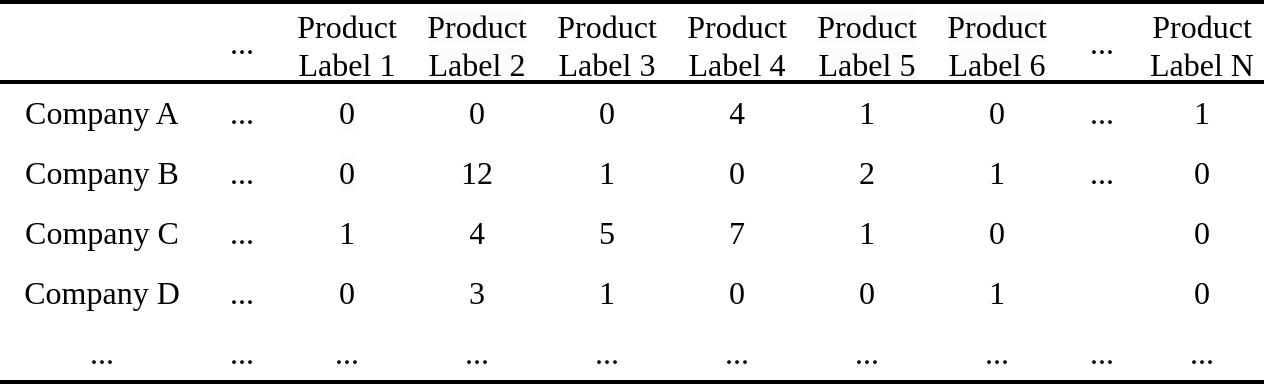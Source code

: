 <mxfile version="26.1.1">
  <diagram name="Page-1" id="D90KpyahNRj6Ks0JmKAd">
    <mxGraphModel dx="1024" dy="568" grid="1" gridSize="10" guides="1" tooltips="1" connect="1" arrows="1" fold="1" page="1" pageScale="1" pageWidth="827" pageHeight="1169" math="0" shadow="0">
      <root>
        <mxCell id="0" />
        <mxCell id="1" parent="0" />
        <mxCell id="BHEHNerM98xJAAAJmL-u-1" value="" style="shape=table;startSize=0;container=1;collapsible=0;childLayout=tableLayout;fontSize=16;rowLines=0;columnLines=0;swimlaneHead=1;fontFamily=Lucida Console;left=0;right=0;strokeWidth=2;" vertex="1" parent="1">
          <mxGeometry x="40" y="40" width="630.0" height="190" as="geometry" />
        </mxCell>
        <mxCell id="BHEHNerM98xJAAAJmL-u-2" value="" style="shape=tableRow;horizontal=0;startSize=0;swimlaneHead=0;swimlaneBody=0;strokeColor=inherit;top=0;left=0;bottom=0;right=0;collapsible=0;dropTarget=0;fillColor=none;points=[[0,0.5],[1,0.5]];portConstraint=eastwest;fontSize=16;fontFamily=Lucida Console;strokeWidth=2;" vertex="1" parent="BHEHNerM98xJAAAJmL-u-1">
          <mxGeometry width="630.0" height="40" as="geometry" />
        </mxCell>
        <mxCell id="BHEHNerM98xJAAAJmL-u-3" value="" style="shape=partialRectangle;html=1;whiteSpace=wrap;connectable=0;strokeColor=inherit;overflow=hidden;fillColor=none;top=0;left=0;bottom=1;right=0;pointerEvents=1;fontSize=16;fontFamily=Lucida Console;strokeWidth=2;" vertex="1" parent="BHEHNerM98xJAAAJmL-u-2">
          <mxGeometry width="100" height="40" as="geometry">
            <mxRectangle width="100" height="40" as="alternateBounds" />
          </mxGeometry>
        </mxCell>
        <mxCell id="BHEHNerM98xJAAAJmL-u-6" value="..." style="shape=partialRectangle;html=1;whiteSpace=wrap;connectable=0;strokeColor=inherit;overflow=hidden;fillColor=none;top=0;left=0;bottom=1;right=0;pointerEvents=1;fontSize=16;fontFamily=Lucida Console;strokeWidth=2;" vertex="1" parent="BHEHNerM98xJAAAJmL-u-2">
          <mxGeometry x="100" width="40" height="40" as="geometry">
            <mxRectangle width="40" height="40" as="alternateBounds" />
          </mxGeometry>
        </mxCell>
        <mxCell id="BHEHNerM98xJAAAJmL-u-7" value="Product Label 1" style="shape=partialRectangle;html=1;whiteSpace=wrap;connectable=0;strokeColor=inherit;overflow=hidden;fillColor=none;top=0;left=0;bottom=1;right=0;pointerEvents=1;fontSize=16;fontFamily=Lucida Console;strokeWidth=2;" vertex="1" parent="BHEHNerM98xJAAAJmL-u-2">
          <mxGeometry x="140" width="65" height="40" as="geometry">
            <mxRectangle width="65" height="40" as="alternateBounds" />
          </mxGeometry>
        </mxCell>
        <mxCell id="BHEHNerM98xJAAAJmL-u-8" value="&lt;span style=&quot;color: rgb(0, 0, 0); font-family: &amp;quot;Lucida Console&amp;quot;; font-size: 16px; font-style: normal; font-variant-ligatures: normal; font-variant-caps: normal; font-weight: 400; letter-spacing: normal; orphans: 2; text-align: center; text-indent: 0px; text-transform: none; widows: 2; word-spacing: 0px; -webkit-text-stroke-width: 0px; white-space: normal; background-color: rgb(251, 251, 251); text-decoration-thickness: initial; text-decoration-style: initial; text-decoration-color: initial; float: none; display: inline !important;&quot;&gt;Product Label 2&lt;/span&gt;" style="shape=partialRectangle;html=1;whiteSpace=wrap;connectable=0;strokeColor=inherit;overflow=hidden;fillColor=none;top=0;left=0;bottom=1;right=0;pointerEvents=1;fontSize=16;fontFamily=Lucida Console;strokeWidth=2;" vertex="1" parent="BHEHNerM98xJAAAJmL-u-2">
          <mxGeometry x="205" width="65" height="40" as="geometry">
            <mxRectangle width="65" height="40" as="alternateBounds" />
          </mxGeometry>
        </mxCell>
        <mxCell id="BHEHNerM98xJAAAJmL-u-9" value="Product Label 3" style="shape=partialRectangle;html=1;whiteSpace=wrap;connectable=0;strokeColor=inherit;overflow=hidden;fillColor=none;top=0;left=0;bottom=1;right=0;pointerEvents=1;fontSize=16;fontFamily=Lucida Console;strokeWidth=2;" vertex="1" parent="BHEHNerM98xJAAAJmL-u-2">
          <mxGeometry x="270" width="65" height="40" as="geometry">
            <mxRectangle width="65" height="40" as="alternateBounds" />
          </mxGeometry>
        </mxCell>
        <mxCell id="BHEHNerM98xJAAAJmL-u-10" value="Product Label 4" style="shape=partialRectangle;html=1;whiteSpace=wrap;connectable=0;strokeColor=inherit;overflow=hidden;fillColor=none;top=0;left=0;bottom=1;right=0;pointerEvents=1;fontSize=16;fontFamily=Lucida Console;strokeWidth=2;" vertex="1" parent="BHEHNerM98xJAAAJmL-u-2">
          <mxGeometry x="335" width="65" height="40" as="geometry">
            <mxRectangle width="65" height="40" as="alternateBounds" />
          </mxGeometry>
        </mxCell>
        <mxCell id="BHEHNerM98xJAAAJmL-u-80" value="&lt;span style=&quot;color: rgb(0, 0, 0); font-family: &amp;quot;Lucida Console&amp;quot;; font-size: 16px; font-style: normal; font-variant-ligatures: normal; font-variant-caps: normal; font-weight: 400; letter-spacing: normal; orphans: 2; text-align: center; text-indent: 0px; text-transform: none; widows: 2; word-spacing: 0px; -webkit-text-stroke-width: 0px; white-space: normal; background-color: rgb(251, 251, 251); text-decoration-thickness: initial; text-decoration-style: initial; text-decoration-color: initial; float: none; display: inline !important;&quot;&gt;Product Label 5&lt;/span&gt;" style="shape=partialRectangle;html=1;whiteSpace=wrap;connectable=0;strokeColor=inherit;overflow=hidden;fillColor=none;top=0;left=0;bottom=1;right=0;pointerEvents=1;fontSize=16;fontFamily=Lucida Console;strokeWidth=2;" vertex="1" parent="BHEHNerM98xJAAAJmL-u-2">
          <mxGeometry x="400" width="65" height="40" as="geometry">
            <mxRectangle width="65" height="40" as="alternateBounds" />
          </mxGeometry>
        </mxCell>
        <mxCell id="BHEHNerM98xJAAAJmL-u-74" value="&lt;span style=&quot;color: rgb(0, 0, 0); font-family: &amp;quot;Lucida Console&amp;quot;; font-size: 16px; font-style: normal; font-variant-ligatures: normal; font-variant-caps: normal; font-weight: 400; letter-spacing: normal; orphans: 2; text-align: center; text-indent: 0px; text-transform: none; widows: 2; word-spacing: 0px; -webkit-text-stroke-width: 0px; white-space: normal; background-color: rgb(251, 251, 251); text-decoration-thickness: initial; text-decoration-style: initial; text-decoration-color: initial; float: none; display: inline !important;&quot;&gt;Product Label 6&lt;/span&gt;" style="shape=partialRectangle;html=1;whiteSpace=wrap;connectable=0;strokeColor=inherit;overflow=hidden;fillColor=none;top=0;left=0;bottom=1;right=0;pointerEvents=1;fontSize=16;fontFamily=Lucida Console;strokeWidth=2;" vertex="1" parent="BHEHNerM98xJAAAJmL-u-2">
          <mxGeometry x="465" width="65" height="40" as="geometry">
            <mxRectangle width="65" height="40" as="alternateBounds" />
          </mxGeometry>
        </mxCell>
        <mxCell id="BHEHNerM98xJAAAJmL-u-11" value="..." style="shape=partialRectangle;html=1;whiteSpace=wrap;connectable=0;strokeColor=inherit;overflow=hidden;fillColor=none;top=0;left=0;bottom=1;right=0;pointerEvents=1;fontSize=16;fontFamily=Lucida Console;strokeWidth=2;" vertex="1" parent="BHEHNerM98xJAAAJmL-u-2">
          <mxGeometry x="530" width="40" height="40" as="geometry">
            <mxRectangle width="40" height="40" as="alternateBounds" />
          </mxGeometry>
        </mxCell>
        <mxCell id="BHEHNerM98xJAAAJmL-u-12" value="Product Label N" style="shape=partialRectangle;html=1;whiteSpace=wrap;connectable=0;strokeColor=inherit;overflow=hidden;fillColor=none;top=0;left=0;bottom=1;right=0;pointerEvents=1;fontSize=16;fontFamily=Lucida Console;strokeWidth=2;" vertex="1" parent="BHEHNerM98xJAAAJmL-u-2">
          <mxGeometry x="570" width="60" height="40" as="geometry">
            <mxRectangle width="60" height="40" as="alternateBounds" />
          </mxGeometry>
        </mxCell>
        <mxCell id="BHEHNerM98xJAAAJmL-u-13" value="" style="shape=tableRow;horizontal=0;startSize=0;swimlaneHead=0;swimlaneBody=0;strokeColor=inherit;top=0;left=0;bottom=0;right=0;collapsible=0;dropTarget=0;fillColor=none;points=[[0,0.5],[1,0.5]];portConstraint=eastwest;fontSize=16;fontFamily=Lucida Console;strokeWidth=2;" vertex="1" parent="BHEHNerM98xJAAAJmL-u-1">
          <mxGeometry y="40" width="630.0" height="30" as="geometry" />
        </mxCell>
        <mxCell id="BHEHNerM98xJAAAJmL-u-14" value="Company A" style="shape=partialRectangle;html=1;whiteSpace=wrap;connectable=0;strokeColor=inherit;overflow=hidden;fillColor=none;top=0;left=0;bottom=0;right=0;pointerEvents=1;fontSize=16;fontFamily=Lucida Console;strokeWidth=2;" vertex="1" parent="BHEHNerM98xJAAAJmL-u-13">
          <mxGeometry width="100" height="30" as="geometry">
            <mxRectangle width="100" height="30" as="alternateBounds" />
          </mxGeometry>
        </mxCell>
        <mxCell id="BHEHNerM98xJAAAJmL-u-17" value="..." style="shape=partialRectangle;html=1;whiteSpace=wrap;connectable=0;strokeColor=inherit;overflow=hidden;fillColor=none;top=0;left=0;bottom=0;right=0;pointerEvents=1;fontSize=16;fontFamily=Lucida Console;strokeWidth=2;" vertex="1" parent="BHEHNerM98xJAAAJmL-u-13">
          <mxGeometry x="100" width="40" height="30" as="geometry">
            <mxRectangle width="40" height="30" as="alternateBounds" />
          </mxGeometry>
        </mxCell>
        <mxCell id="BHEHNerM98xJAAAJmL-u-18" value="&lt;span style=&quot;color: rgb(0, 0, 0); font-size: 16px; font-style: normal; font-variant-ligatures: normal; font-variant-caps: normal; font-weight: 400; letter-spacing: normal; orphans: 2; text-align: center; text-indent: 0px; text-transform: none; widows: 2; word-spacing: 0px; -webkit-text-stroke-width: 0px; white-space: normal; background-color: rgb(251, 251, 251); text-decoration-thickness: initial; text-decoration-style: initial; text-decoration-color: initial; float: none; display: inline !important;&quot;&gt;0&lt;/span&gt;" style="shape=partialRectangle;html=1;whiteSpace=wrap;connectable=0;strokeColor=inherit;overflow=hidden;fillColor=none;top=0;left=0;bottom=0;right=0;pointerEvents=1;fontSize=16;fontFamily=Lucida Console;strokeWidth=2;" vertex="1" parent="BHEHNerM98xJAAAJmL-u-13">
          <mxGeometry x="140" width="65" height="30" as="geometry">
            <mxRectangle width="65" height="30" as="alternateBounds" />
          </mxGeometry>
        </mxCell>
        <mxCell id="BHEHNerM98xJAAAJmL-u-19" value="0" style="shape=partialRectangle;html=1;whiteSpace=wrap;connectable=0;strokeColor=inherit;overflow=hidden;fillColor=none;top=0;left=0;bottom=0;right=0;pointerEvents=1;fontSize=16;fontFamily=Lucida Console;strokeWidth=2;" vertex="1" parent="BHEHNerM98xJAAAJmL-u-13">
          <mxGeometry x="205" width="65" height="30" as="geometry">
            <mxRectangle width="65" height="30" as="alternateBounds" />
          </mxGeometry>
        </mxCell>
        <mxCell id="BHEHNerM98xJAAAJmL-u-20" value="0" style="shape=partialRectangle;html=1;whiteSpace=wrap;connectable=0;strokeColor=inherit;overflow=hidden;fillColor=none;top=0;left=0;bottom=0;right=0;pointerEvents=1;fontSize=16;fontFamily=Lucida Console;strokeWidth=2;" vertex="1" parent="BHEHNerM98xJAAAJmL-u-13">
          <mxGeometry x="270" width="65" height="30" as="geometry">
            <mxRectangle width="65" height="30" as="alternateBounds" />
          </mxGeometry>
        </mxCell>
        <mxCell id="BHEHNerM98xJAAAJmL-u-21" value="4" style="shape=partialRectangle;html=1;whiteSpace=wrap;connectable=0;strokeColor=inherit;overflow=hidden;fillColor=none;top=0;left=0;bottom=0;right=0;pointerEvents=1;fontSize=16;fontFamily=Lucida Console;strokeWidth=2;" vertex="1" parent="BHEHNerM98xJAAAJmL-u-13">
          <mxGeometry x="335" width="65" height="30" as="geometry">
            <mxRectangle width="65" height="30" as="alternateBounds" />
          </mxGeometry>
        </mxCell>
        <mxCell id="BHEHNerM98xJAAAJmL-u-81" value="1" style="shape=partialRectangle;html=1;whiteSpace=wrap;connectable=0;strokeColor=inherit;overflow=hidden;fillColor=none;top=0;left=0;bottom=0;right=0;pointerEvents=1;fontSize=16;fontFamily=Lucida Console;strokeWidth=2;" vertex="1" parent="BHEHNerM98xJAAAJmL-u-13">
          <mxGeometry x="400" width="65" height="30" as="geometry">
            <mxRectangle width="65" height="30" as="alternateBounds" />
          </mxGeometry>
        </mxCell>
        <mxCell id="BHEHNerM98xJAAAJmL-u-75" value="0" style="shape=partialRectangle;html=1;whiteSpace=wrap;connectable=0;strokeColor=inherit;overflow=hidden;fillColor=none;top=0;left=0;bottom=0;right=0;pointerEvents=1;fontSize=16;fontFamily=Lucida Console;strokeWidth=2;" vertex="1" parent="BHEHNerM98xJAAAJmL-u-13">
          <mxGeometry x="465" width="65" height="30" as="geometry">
            <mxRectangle width="65" height="30" as="alternateBounds" />
          </mxGeometry>
        </mxCell>
        <mxCell id="BHEHNerM98xJAAAJmL-u-22" value="..." style="shape=partialRectangle;html=1;whiteSpace=wrap;connectable=0;strokeColor=inherit;overflow=hidden;fillColor=none;top=0;left=0;bottom=0;right=0;pointerEvents=1;fontSize=16;fontFamily=Lucida Console;strokeWidth=2;" vertex="1" parent="BHEHNerM98xJAAAJmL-u-13">
          <mxGeometry x="530" width="40" height="30" as="geometry">
            <mxRectangle width="40" height="30" as="alternateBounds" />
          </mxGeometry>
        </mxCell>
        <mxCell id="BHEHNerM98xJAAAJmL-u-23" value="1" style="shape=partialRectangle;html=1;whiteSpace=wrap;connectable=0;strokeColor=inherit;overflow=hidden;fillColor=none;top=0;left=0;bottom=0;right=0;pointerEvents=1;fontSize=16;fontFamily=Lucida Console;strokeWidth=2;" vertex="1" parent="BHEHNerM98xJAAAJmL-u-13">
          <mxGeometry x="570" width="60" height="30" as="geometry">
            <mxRectangle width="60" height="30" as="alternateBounds" />
          </mxGeometry>
        </mxCell>
        <mxCell id="BHEHNerM98xJAAAJmL-u-24" value="" style="shape=tableRow;horizontal=0;startSize=0;swimlaneHead=0;swimlaneBody=0;strokeColor=inherit;top=0;left=0;bottom=0;right=0;collapsible=0;dropTarget=0;fillColor=none;points=[[0,0.5],[1,0.5]];portConstraint=eastwest;fontSize=16;fontFamily=Lucida Console;strokeWidth=2;" vertex="1" parent="BHEHNerM98xJAAAJmL-u-1">
          <mxGeometry y="70" width="630.0" height="30" as="geometry" />
        </mxCell>
        <mxCell id="BHEHNerM98xJAAAJmL-u-25" value="Company B" style="shape=partialRectangle;html=1;whiteSpace=wrap;connectable=0;strokeColor=inherit;overflow=hidden;fillColor=none;top=0;left=0;bottom=0;right=0;pointerEvents=1;fontSize=16;fontFamily=Lucida Console;strokeWidth=2;" vertex="1" parent="BHEHNerM98xJAAAJmL-u-24">
          <mxGeometry width="100" height="30" as="geometry">
            <mxRectangle width="100" height="30" as="alternateBounds" />
          </mxGeometry>
        </mxCell>
        <mxCell id="BHEHNerM98xJAAAJmL-u-28" value="..." style="shape=partialRectangle;html=1;whiteSpace=wrap;connectable=0;strokeColor=inherit;overflow=hidden;fillColor=none;top=0;left=0;bottom=0;right=0;pointerEvents=1;fontSize=16;fontFamily=Lucida Console;strokeWidth=2;" vertex="1" parent="BHEHNerM98xJAAAJmL-u-24">
          <mxGeometry x="100" width="40" height="30" as="geometry">
            <mxRectangle width="40" height="30" as="alternateBounds" />
          </mxGeometry>
        </mxCell>
        <mxCell id="BHEHNerM98xJAAAJmL-u-29" value="&lt;span style=&quot;color: rgb(0, 0, 0); font-size: 16px; font-style: normal; font-variant-ligatures: normal; font-variant-caps: normal; font-weight: 400; letter-spacing: normal; orphans: 2; text-align: center; text-indent: 0px; text-transform: none; widows: 2; word-spacing: 0px; -webkit-text-stroke-width: 0px; white-space: normal; background-color: rgb(251, 251, 251); text-decoration-thickness: initial; text-decoration-style: initial; text-decoration-color: initial; float: none; display: inline !important;&quot;&gt;0&lt;/span&gt;" style="shape=partialRectangle;html=1;whiteSpace=wrap;connectable=0;strokeColor=inherit;overflow=hidden;fillColor=none;top=0;left=0;bottom=0;right=0;pointerEvents=1;fontSize=16;fontFamily=Lucida Console;strokeWidth=2;" vertex="1" parent="BHEHNerM98xJAAAJmL-u-24">
          <mxGeometry x="140" width="65" height="30" as="geometry">
            <mxRectangle width="65" height="30" as="alternateBounds" />
          </mxGeometry>
        </mxCell>
        <mxCell id="BHEHNerM98xJAAAJmL-u-30" value="12" style="shape=partialRectangle;html=1;whiteSpace=wrap;connectable=0;strokeColor=inherit;overflow=hidden;fillColor=none;top=0;left=0;bottom=0;right=0;pointerEvents=1;fontSize=16;fontFamily=Lucida Console;strokeWidth=2;" vertex="1" parent="BHEHNerM98xJAAAJmL-u-24">
          <mxGeometry x="205" width="65" height="30" as="geometry">
            <mxRectangle width="65" height="30" as="alternateBounds" />
          </mxGeometry>
        </mxCell>
        <mxCell id="BHEHNerM98xJAAAJmL-u-31" value="1" style="shape=partialRectangle;html=1;whiteSpace=wrap;connectable=0;strokeColor=inherit;overflow=hidden;fillColor=none;top=0;left=0;bottom=0;right=0;pointerEvents=1;fontSize=16;fontFamily=Lucida Console;strokeWidth=2;" vertex="1" parent="BHEHNerM98xJAAAJmL-u-24">
          <mxGeometry x="270" width="65" height="30" as="geometry">
            <mxRectangle width="65" height="30" as="alternateBounds" />
          </mxGeometry>
        </mxCell>
        <mxCell id="BHEHNerM98xJAAAJmL-u-32" value="0" style="shape=partialRectangle;html=1;whiteSpace=wrap;connectable=0;strokeColor=inherit;overflow=hidden;fillColor=none;top=0;left=0;bottom=0;right=0;pointerEvents=1;fontSize=16;fontFamily=Lucida Console;strokeWidth=2;" vertex="1" parent="BHEHNerM98xJAAAJmL-u-24">
          <mxGeometry x="335" width="65" height="30" as="geometry">
            <mxRectangle width="65" height="30" as="alternateBounds" />
          </mxGeometry>
        </mxCell>
        <mxCell id="BHEHNerM98xJAAAJmL-u-82" value="2" style="shape=partialRectangle;html=1;whiteSpace=wrap;connectable=0;strokeColor=inherit;overflow=hidden;fillColor=none;top=0;left=0;bottom=0;right=0;pointerEvents=1;fontSize=16;fontFamily=Lucida Console;strokeWidth=2;" vertex="1" parent="BHEHNerM98xJAAAJmL-u-24">
          <mxGeometry x="400" width="65" height="30" as="geometry">
            <mxRectangle width="65" height="30" as="alternateBounds" />
          </mxGeometry>
        </mxCell>
        <mxCell id="BHEHNerM98xJAAAJmL-u-76" value="1" style="shape=partialRectangle;html=1;whiteSpace=wrap;connectable=0;strokeColor=inherit;overflow=hidden;fillColor=none;top=0;left=0;bottom=0;right=0;pointerEvents=1;fontSize=16;fontFamily=Lucida Console;strokeWidth=2;" vertex="1" parent="BHEHNerM98xJAAAJmL-u-24">
          <mxGeometry x="465" width="65" height="30" as="geometry">
            <mxRectangle width="65" height="30" as="alternateBounds" />
          </mxGeometry>
        </mxCell>
        <mxCell id="BHEHNerM98xJAAAJmL-u-33" value="..." style="shape=partialRectangle;html=1;whiteSpace=wrap;connectable=0;strokeColor=inherit;overflow=hidden;fillColor=none;top=0;left=0;bottom=0;right=0;pointerEvents=1;fontSize=16;fontFamily=Lucida Console;strokeWidth=2;" vertex="1" parent="BHEHNerM98xJAAAJmL-u-24">
          <mxGeometry x="530" width="40" height="30" as="geometry">
            <mxRectangle width="40" height="30" as="alternateBounds" />
          </mxGeometry>
        </mxCell>
        <mxCell id="BHEHNerM98xJAAAJmL-u-34" value="0" style="shape=partialRectangle;html=1;whiteSpace=wrap;connectable=0;strokeColor=inherit;overflow=hidden;fillColor=none;top=0;left=0;bottom=0;right=0;pointerEvents=1;fontSize=16;fontFamily=Lucida Console;strokeWidth=2;" vertex="1" parent="BHEHNerM98xJAAAJmL-u-24">
          <mxGeometry x="570" width="60" height="30" as="geometry">
            <mxRectangle width="60" height="30" as="alternateBounds" />
          </mxGeometry>
        </mxCell>
        <mxCell id="BHEHNerM98xJAAAJmL-u-57" style="shape=tableRow;horizontal=0;startSize=0;swimlaneHead=0;swimlaneBody=0;strokeColor=inherit;top=0;left=0;bottom=0;right=0;collapsible=0;dropTarget=0;fillColor=none;points=[[0,0.5],[1,0.5]];portConstraint=eastwest;fontSize=16;fontFamily=Lucida Console;strokeWidth=2;" vertex="1" parent="BHEHNerM98xJAAAJmL-u-1">
          <mxGeometry y="100" width="630.0" height="30" as="geometry" />
        </mxCell>
        <mxCell id="BHEHNerM98xJAAAJmL-u-58" value="Company C" style="shape=partialRectangle;html=1;whiteSpace=wrap;connectable=0;strokeColor=inherit;overflow=hidden;fillColor=none;top=0;left=0;bottom=0;right=0;pointerEvents=1;fontSize=16;fontFamily=Lucida Console;strokeWidth=2;" vertex="1" parent="BHEHNerM98xJAAAJmL-u-57">
          <mxGeometry width="100" height="30" as="geometry">
            <mxRectangle width="100" height="30" as="alternateBounds" />
          </mxGeometry>
        </mxCell>
        <mxCell id="BHEHNerM98xJAAAJmL-u-61" value="..." style="shape=partialRectangle;html=1;whiteSpace=wrap;connectable=0;strokeColor=inherit;overflow=hidden;fillColor=none;top=0;left=0;bottom=0;right=0;pointerEvents=1;fontSize=16;fontFamily=Lucida Console;strokeWidth=2;" vertex="1" parent="BHEHNerM98xJAAAJmL-u-57">
          <mxGeometry x="100" width="40" height="30" as="geometry">
            <mxRectangle width="40" height="30" as="alternateBounds" />
          </mxGeometry>
        </mxCell>
        <mxCell id="BHEHNerM98xJAAAJmL-u-62" value="1" style="shape=partialRectangle;html=1;whiteSpace=wrap;connectable=0;strokeColor=inherit;overflow=hidden;fillColor=none;top=0;left=0;bottom=0;right=0;pointerEvents=1;fontSize=16;fontFamily=Lucida Console;strokeWidth=2;" vertex="1" parent="BHEHNerM98xJAAAJmL-u-57">
          <mxGeometry x="140" width="65" height="30" as="geometry">
            <mxRectangle width="65" height="30" as="alternateBounds" />
          </mxGeometry>
        </mxCell>
        <mxCell id="BHEHNerM98xJAAAJmL-u-63" value="4" style="shape=partialRectangle;html=1;whiteSpace=wrap;connectable=0;strokeColor=inherit;overflow=hidden;fillColor=none;top=0;left=0;bottom=0;right=0;pointerEvents=1;fontSize=16;fontFamily=Lucida Console;strokeWidth=2;" vertex="1" parent="BHEHNerM98xJAAAJmL-u-57">
          <mxGeometry x="205" width="65" height="30" as="geometry">
            <mxRectangle width="65" height="30" as="alternateBounds" />
          </mxGeometry>
        </mxCell>
        <mxCell id="BHEHNerM98xJAAAJmL-u-64" value="5" style="shape=partialRectangle;html=1;whiteSpace=wrap;connectable=0;strokeColor=inherit;overflow=hidden;fillColor=none;top=0;left=0;bottom=0;right=0;pointerEvents=1;fontSize=16;fontFamily=Lucida Console;strokeWidth=2;" vertex="1" parent="BHEHNerM98xJAAAJmL-u-57">
          <mxGeometry x="270" width="65" height="30" as="geometry">
            <mxRectangle width="65" height="30" as="alternateBounds" />
          </mxGeometry>
        </mxCell>
        <mxCell id="BHEHNerM98xJAAAJmL-u-65" value="7" style="shape=partialRectangle;html=1;whiteSpace=wrap;connectable=0;strokeColor=inherit;overflow=hidden;fillColor=none;top=0;left=0;bottom=0;right=0;pointerEvents=1;fontSize=16;fontFamily=Lucida Console;strokeWidth=2;" vertex="1" parent="BHEHNerM98xJAAAJmL-u-57">
          <mxGeometry x="335" width="65" height="30" as="geometry">
            <mxRectangle width="65" height="30" as="alternateBounds" />
          </mxGeometry>
        </mxCell>
        <mxCell id="BHEHNerM98xJAAAJmL-u-83" value="1" style="shape=partialRectangle;html=1;whiteSpace=wrap;connectable=0;strokeColor=inherit;overflow=hidden;fillColor=none;top=0;left=0;bottom=0;right=0;pointerEvents=1;fontSize=16;fontFamily=Lucida Console;strokeWidth=2;" vertex="1" parent="BHEHNerM98xJAAAJmL-u-57">
          <mxGeometry x="400" width="65" height="30" as="geometry">
            <mxRectangle width="65" height="30" as="alternateBounds" />
          </mxGeometry>
        </mxCell>
        <mxCell id="BHEHNerM98xJAAAJmL-u-77" value="0" style="shape=partialRectangle;html=1;whiteSpace=wrap;connectable=0;strokeColor=inherit;overflow=hidden;fillColor=none;top=0;left=0;bottom=0;right=0;pointerEvents=1;fontSize=16;fontFamily=Lucida Console;strokeWidth=2;" vertex="1" parent="BHEHNerM98xJAAAJmL-u-57">
          <mxGeometry x="465" width="65" height="30" as="geometry">
            <mxRectangle width="65" height="30" as="alternateBounds" />
          </mxGeometry>
        </mxCell>
        <mxCell id="BHEHNerM98xJAAAJmL-u-66" style="shape=partialRectangle;html=1;whiteSpace=wrap;connectable=0;strokeColor=inherit;overflow=hidden;fillColor=none;top=0;left=0;bottom=0;right=0;pointerEvents=1;fontSize=16;fontFamily=Lucida Console;strokeWidth=2;" vertex="1" parent="BHEHNerM98xJAAAJmL-u-57">
          <mxGeometry x="530" width="40" height="30" as="geometry">
            <mxRectangle width="40" height="30" as="alternateBounds" />
          </mxGeometry>
        </mxCell>
        <mxCell id="BHEHNerM98xJAAAJmL-u-67" value="0" style="shape=partialRectangle;html=1;whiteSpace=wrap;connectable=0;strokeColor=inherit;overflow=hidden;fillColor=none;top=0;left=0;bottom=0;right=0;pointerEvents=1;fontSize=16;fontFamily=Lucida Console;strokeWidth=2;" vertex="1" parent="BHEHNerM98xJAAAJmL-u-57">
          <mxGeometry x="570" width="60" height="30" as="geometry">
            <mxRectangle width="60" height="30" as="alternateBounds" />
          </mxGeometry>
        </mxCell>
        <mxCell id="BHEHNerM98xJAAAJmL-u-46" style="shape=tableRow;horizontal=0;startSize=0;swimlaneHead=0;swimlaneBody=0;strokeColor=inherit;top=0;left=0;bottom=0;right=0;collapsible=0;dropTarget=0;fillColor=none;points=[[0,0.5],[1,0.5]];portConstraint=eastwest;fontSize=16;fontFamily=Lucida Console;strokeWidth=2;" vertex="1" parent="BHEHNerM98xJAAAJmL-u-1">
          <mxGeometry y="130" width="630.0" height="30" as="geometry" />
        </mxCell>
        <mxCell id="BHEHNerM98xJAAAJmL-u-47" value="Company D" style="shape=partialRectangle;html=1;whiteSpace=wrap;connectable=0;strokeColor=inherit;overflow=hidden;fillColor=none;top=0;left=0;bottom=0;right=0;pointerEvents=1;fontSize=16;fontFamily=Lucida Console;strokeWidth=2;" vertex="1" parent="BHEHNerM98xJAAAJmL-u-46">
          <mxGeometry width="100" height="30" as="geometry">
            <mxRectangle width="100" height="30" as="alternateBounds" />
          </mxGeometry>
        </mxCell>
        <mxCell id="BHEHNerM98xJAAAJmL-u-50" value="..." style="shape=partialRectangle;html=1;whiteSpace=wrap;connectable=0;strokeColor=inherit;overflow=hidden;fillColor=none;top=0;left=0;bottom=0;right=0;pointerEvents=1;fontSize=16;fontFamily=Lucida Console;strokeWidth=2;" vertex="1" parent="BHEHNerM98xJAAAJmL-u-46">
          <mxGeometry x="100" width="40" height="30" as="geometry">
            <mxRectangle width="40" height="30" as="alternateBounds" />
          </mxGeometry>
        </mxCell>
        <mxCell id="BHEHNerM98xJAAAJmL-u-51" value="0" style="shape=partialRectangle;html=1;whiteSpace=wrap;connectable=0;strokeColor=inherit;overflow=hidden;fillColor=none;top=0;left=0;bottom=0;right=0;pointerEvents=1;fontSize=16;fontFamily=Lucida Console;strokeWidth=2;" vertex="1" parent="BHEHNerM98xJAAAJmL-u-46">
          <mxGeometry x="140" width="65" height="30" as="geometry">
            <mxRectangle width="65" height="30" as="alternateBounds" />
          </mxGeometry>
        </mxCell>
        <mxCell id="BHEHNerM98xJAAAJmL-u-52" value="3" style="shape=partialRectangle;html=1;whiteSpace=wrap;connectable=0;strokeColor=inherit;overflow=hidden;fillColor=none;top=0;left=0;bottom=0;right=0;pointerEvents=1;fontSize=16;fontFamily=Lucida Console;strokeWidth=2;" vertex="1" parent="BHEHNerM98xJAAAJmL-u-46">
          <mxGeometry x="205" width="65" height="30" as="geometry">
            <mxRectangle width="65" height="30" as="alternateBounds" />
          </mxGeometry>
        </mxCell>
        <mxCell id="BHEHNerM98xJAAAJmL-u-53" value="1" style="shape=partialRectangle;html=1;whiteSpace=wrap;connectable=0;strokeColor=inherit;overflow=hidden;fillColor=none;top=0;left=0;bottom=0;right=0;pointerEvents=1;fontSize=16;fontFamily=Lucida Console;strokeWidth=2;" vertex="1" parent="BHEHNerM98xJAAAJmL-u-46">
          <mxGeometry x="270" width="65" height="30" as="geometry">
            <mxRectangle width="65" height="30" as="alternateBounds" />
          </mxGeometry>
        </mxCell>
        <mxCell id="BHEHNerM98xJAAAJmL-u-54" value="0" style="shape=partialRectangle;html=1;whiteSpace=wrap;connectable=0;strokeColor=inherit;overflow=hidden;fillColor=none;top=0;left=0;bottom=0;right=0;pointerEvents=1;fontSize=16;fontFamily=Lucida Console;strokeWidth=2;" vertex="1" parent="BHEHNerM98xJAAAJmL-u-46">
          <mxGeometry x="335" width="65" height="30" as="geometry">
            <mxRectangle width="65" height="30" as="alternateBounds" />
          </mxGeometry>
        </mxCell>
        <mxCell id="BHEHNerM98xJAAAJmL-u-84" value="0" style="shape=partialRectangle;html=1;whiteSpace=wrap;connectable=0;strokeColor=inherit;overflow=hidden;fillColor=none;top=0;left=0;bottom=0;right=0;pointerEvents=1;fontSize=16;fontFamily=Lucida Console;strokeWidth=2;" vertex="1" parent="BHEHNerM98xJAAAJmL-u-46">
          <mxGeometry x="400" width="65" height="30" as="geometry">
            <mxRectangle width="65" height="30" as="alternateBounds" />
          </mxGeometry>
        </mxCell>
        <mxCell id="BHEHNerM98xJAAAJmL-u-78" value="1" style="shape=partialRectangle;html=1;whiteSpace=wrap;connectable=0;strokeColor=inherit;overflow=hidden;fillColor=none;top=0;left=0;bottom=0;right=0;pointerEvents=1;fontSize=16;fontFamily=Lucida Console;strokeWidth=2;" vertex="1" parent="BHEHNerM98xJAAAJmL-u-46">
          <mxGeometry x="465" width="65" height="30" as="geometry">
            <mxRectangle width="65" height="30" as="alternateBounds" />
          </mxGeometry>
        </mxCell>
        <mxCell id="BHEHNerM98xJAAAJmL-u-55" style="shape=partialRectangle;html=1;whiteSpace=wrap;connectable=0;strokeColor=inherit;overflow=hidden;fillColor=none;top=0;left=0;bottom=0;right=0;pointerEvents=1;fontSize=16;fontFamily=Lucida Console;strokeWidth=2;" vertex="1" parent="BHEHNerM98xJAAAJmL-u-46">
          <mxGeometry x="530" width="40" height="30" as="geometry">
            <mxRectangle width="40" height="30" as="alternateBounds" />
          </mxGeometry>
        </mxCell>
        <mxCell id="BHEHNerM98xJAAAJmL-u-56" value="0" style="shape=partialRectangle;html=1;whiteSpace=wrap;connectable=0;strokeColor=inherit;overflow=hidden;fillColor=none;top=0;left=0;bottom=0;right=0;pointerEvents=1;fontSize=16;fontFamily=Lucida Console;strokeWidth=2;" vertex="1" parent="BHEHNerM98xJAAAJmL-u-46">
          <mxGeometry x="570" width="60" height="30" as="geometry">
            <mxRectangle width="60" height="30" as="alternateBounds" />
          </mxGeometry>
        </mxCell>
        <mxCell id="BHEHNerM98xJAAAJmL-u-35" style="shape=tableRow;horizontal=0;startSize=0;swimlaneHead=0;swimlaneBody=0;strokeColor=inherit;top=0;left=0;bottom=0;right=0;collapsible=0;dropTarget=0;fillColor=none;points=[[0,0.5],[1,0.5]];portConstraint=eastwest;fontSize=16;fontFamily=Lucida Console;strokeWidth=2;" vertex="1" parent="BHEHNerM98xJAAAJmL-u-1">
          <mxGeometry y="160" width="630.0" height="30" as="geometry" />
        </mxCell>
        <mxCell id="BHEHNerM98xJAAAJmL-u-36" value="..." style="shape=partialRectangle;html=1;whiteSpace=wrap;connectable=0;strokeColor=inherit;overflow=hidden;fillColor=none;top=0;left=0;bottom=0;right=0;pointerEvents=1;fontSize=16;fontFamily=Lucida Console;strokeWidth=2;" vertex="1" parent="BHEHNerM98xJAAAJmL-u-35">
          <mxGeometry width="100" height="30" as="geometry">
            <mxRectangle width="100" height="30" as="alternateBounds" />
          </mxGeometry>
        </mxCell>
        <mxCell id="BHEHNerM98xJAAAJmL-u-39" value="..." style="shape=partialRectangle;html=1;whiteSpace=wrap;connectable=0;strokeColor=inherit;overflow=hidden;fillColor=none;top=0;left=0;bottom=0;right=0;pointerEvents=1;fontSize=16;fontFamily=Lucida Console;strokeWidth=2;" vertex="1" parent="BHEHNerM98xJAAAJmL-u-35">
          <mxGeometry x="100" width="40" height="30" as="geometry">
            <mxRectangle width="40" height="30" as="alternateBounds" />
          </mxGeometry>
        </mxCell>
        <mxCell id="BHEHNerM98xJAAAJmL-u-40" value="..." style="shape=partialRectangle;html=1;whiteSpace=wrap;connectable=0;strokeColor=inherit;overflow=hidden;fillColor=none;top=0;left=0;bottom=0;right=0;pointerEvents=1;fontSize=16;fontFamily=Lucida Console;strokeWidth=2;" vertex="1" parent="BHEHNerM98xJAAAJmL-u-35">
          <mxGeometry x="140" width="65" height="30" as="geometry">
            <mxRectangle width="65" height="30" as="alternateBounds" />
          </mxGeometry>
        </mxCell>
        <mxCell id="BHEHNerM98xJAAAJmL-u-41" value="..." style="shape=partialRectangle;html=1;whiteSpace=wrap;connectable=0;strokeColor=inherit;overflow=hidden;fillColor=none;top=0;left=0;bottom=0;right=0;pointerEvents=1;fontSize=16;fontFamily=Lucida Console;strokeWidth=2;" vertex="1" parent="BHEHNerM98xJAAAJmL-u-35">
          <mxGeometry x="205" width="65" height="30" as="geometry">
            <mxRectangle width="65" height="30" as="alternateBounds" />
          </mxGeometry>
        </mxCell>
        <mxCell id="BHEHNerM98xJAAAJmL-u-42" value="..." style="shape=partialRectangle;html=1;whiteSpace=wrap;connectable=0;strokeColor=inherit;overflow=hidden;fillColor=none;top=0;left=0;bottom=0;right=0;pointerEvents=1;fontSize=16;fontFamily=Lucida Console;strokeWidth=2;" vertex="1" parent="BHEHNerM98xJAAAJmL-u-35">
          <mxGeometry x="270" width="65" height="30" as="geometry">
            <mxRectangle width="65" height="30" as="alternateBounds" />
          </mxGeometry>
        </mxCell>
        <mxCell id="BHEHNerM98xJAAAJmL-u-43" value="..." style="shape=partialRectangle;html=1;whiteSpace=wrap;connectable=0;strokeColor=inherit;overflow=hidden;fillColor=none;top=0;left=0;bottom=0;right=0;pointerEvents=1;fontSize=16;fontFamily=Lucida Console;strokeWidth=2;" vertex="1" parent="BHEHNerM98xJAAAJmL-u-35">
          <mxGeometry x="335" width="65" height="30" as="geometry">
            <mxRectangle width="65" height="30" as="alternateBounds" />
          </mxGeometry>
        </mxCell>
        <mxCell id="BHEHNerM98xJAAAJmL-u-85" value="..." style="shape=partialRectangle;html=1;whiteSpace=wrap;connectable=0;strokeColor=inherit;overflow=hidden;fillColor=none;top=0;left=0;bottom=0;right=0;pointerEvents=1;fontSize=16;fontFamily=Lucida Console;strokeWidth=2;" vertex="1" parent="BHEHNerM98xJAAAJmL-u-35">
          <mxGeometry x="400" width="65" height="30" as="geometry">
            <mxRectangle width="65" height="30" as="alternateBounds" />
          </mxGeometry>
        </mxCell>
        <mxCell id="BHEHNerM98xJAAAJmL-u-79" value="..." style="shape=partialRectangle;html=1;whiteSpace=wrap;connectable=0;strokeColor=inherit;overflow=hidden;fillColor=none;top=0;left=0;bottom=0;right=0;pointerEvents=1;fontSize=16;fontFamily=Lucida Console;strokeWidth=2;" vertex="1" parent="BHEHNerM98xJAAAJmL-u-35">
          <mxGeometry x="465" width="65" height="30" as="geometry">
            <mxRectangle width="65" height="30" as="alternateBounds" />
          </mxGeometry>
        </mxCell>
        <mxCell id="BHEHNerM98xJAAAJmL-u-44" value="..." style="shape=partialRectangle;html=1;whiteSpace=wrap;connectable=0;strokeColor=inherit;overflow=hidden;fillColor=none;top=0;left=0;bottom=0;right=0;pointerEvents=1;fontSize=16;fontFamily=Lucida Console;strokeWidth=2;" vertex="1" parent="BHEHNerM98xJAAAJmL-u-35">
          <mxGeometry x="530" width="40" height="30" as="geometry">
            <mxRectangle width="40" height="30" as="alternateBounds" />
          </mxGeometry>
        </mxCell>
        <mxCell id="BHEHNerM98xJAAAJmL-u-45" value="..." style="shape=partialRectangle;html=1;whiteSpace=wrap;connectable=0;strokeColor=inherit;overflow=hidden;fillColor=none;top=0;left=0;bottom=0;right=0;pointerEvents=1;fontSize=16;fontFamily=Lucida Console;strokeWidth=2;" vertex="1" parent="BHEHNerM98xJAAAJmL-u-35">
          <mxGeometry x="570" width="60" height="30" as="geometry">
            <mxRectangle width="60" height="30" as="alternateBounds" />
          </mxGeometry>
        </mxCell>
      </root>
    </mxGraphModel>
  </diagram>
</mxfile>
